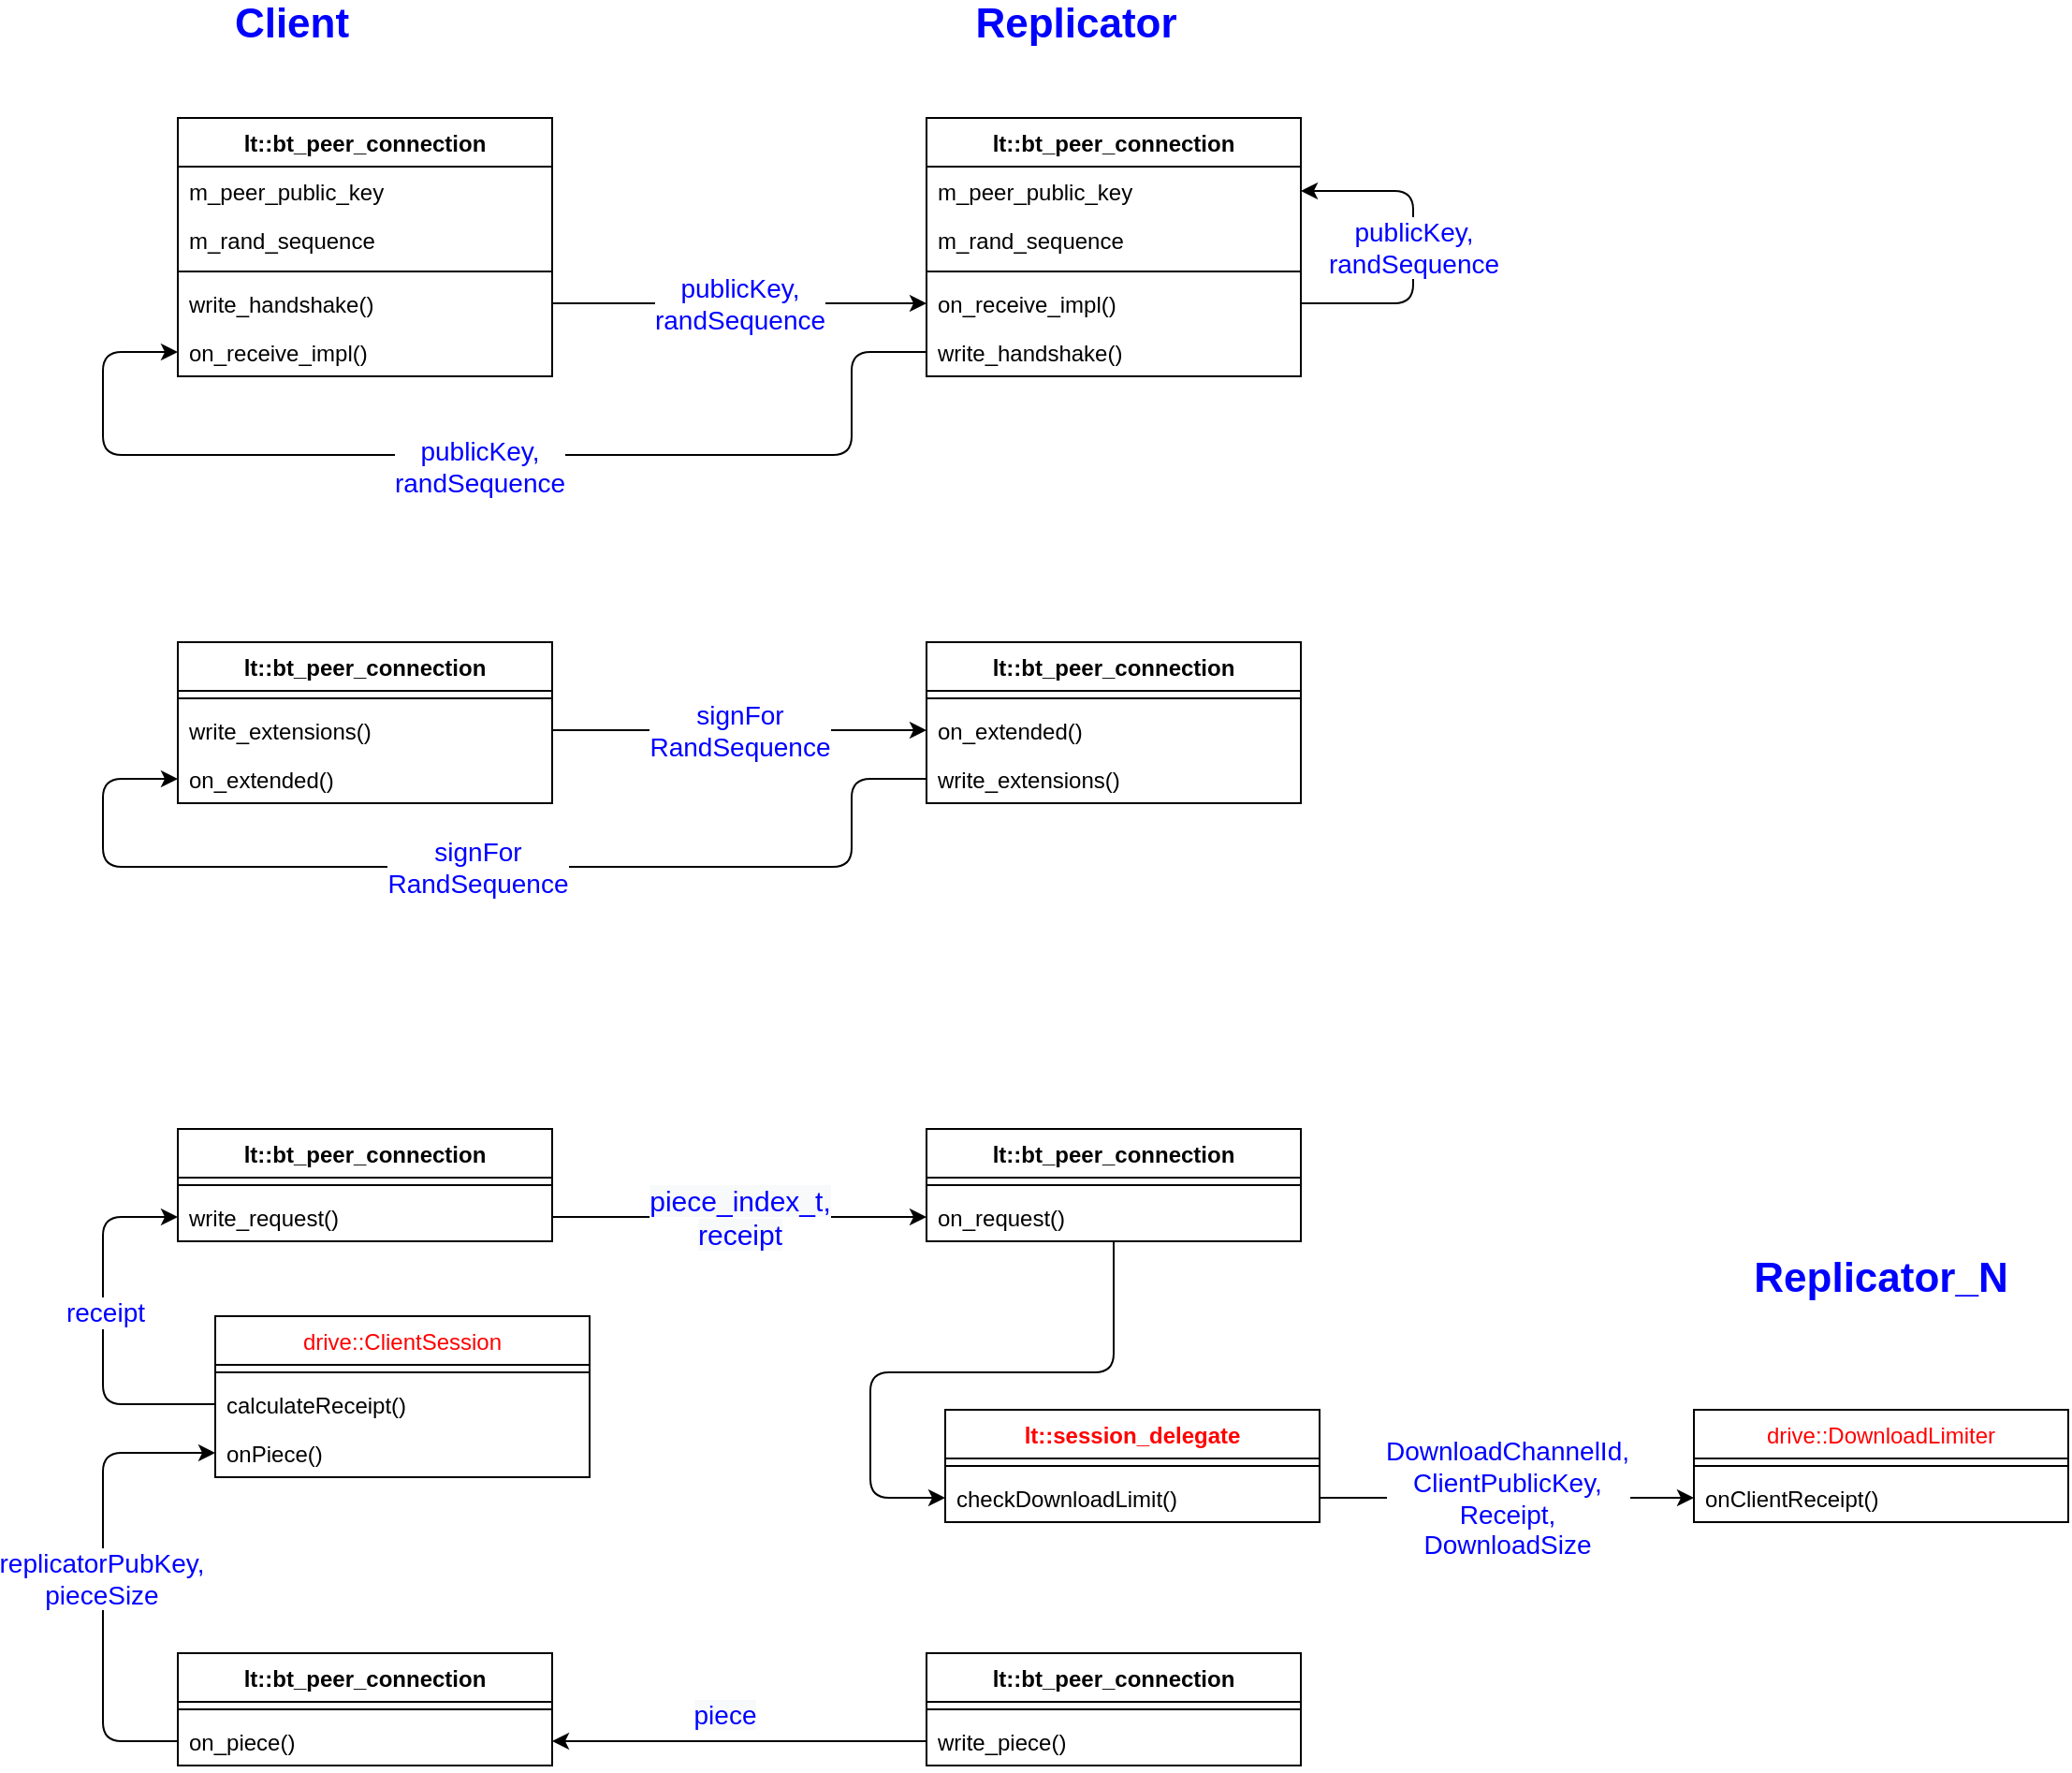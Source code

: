 <mxfile version="14.6.13" type="device"><diagram id="UzTzsxkdvA0FT8zpManC" name="Page-1"><mxGraphModel dx="2148" dy="860" grid="1" gridSize="10" guides="1" tooltips="1" connect="1" arrows="1" fold="1" page="1" pageScale="1" pageWidth="827" pageHeight="1169" math="0" shadow="0"><root><mxCell id="0"/><mxCell id="1" parent="0"/><mxCell id="2CpaCnpPggrnz26LUxoh-11" value="lt::bt_peer_connection" style="swimlane;fontStyle=1;align=center;verticalAlign=top;childLayout=stackLayout;horizontal=1;startSize=26;horizontalStack=0;resizeParent=1;resizeParentMax=0;resizeLast=0;collapsible=1;marginBottom=0;" vertex="1" parent="1"><mxGeometry x="80" y="80" width="200" height="138" as="geometry"/></mxCell><mxCell id="2CpaCnpPggrnz26LUxoh-84" value="m_peer_public_key" style="text;strokeColor=none;fillColor=none;align=left;verticalAlign=top;spacingLeft=4;spacingRight=4;overflow=hidden;rotatable=0;points=[[0,0.5],[1,0.5]];portConstraint=eastwest;" vertex="1" parent="2CpaCnpPggrnz26LUxoh-11"><mxGeometry y="26" width="200" height="26" as="geometry"/></mxCell><mxCell id="2CpaCnpPggrnz26LUxoh-85" value="m_rand_sequence" style="text;strokeColor=none;fillColor=none;align=left;verticalAlign=top;spacingLeft=4;spacingRight=4;overflow=hidden;rotatable=0;points=[[0,0.5],[1,0.5]];portConstraint=eastwest;" vertex="1" parent="2CpaCnpPggrnz26LUxoh-11"><mxGeometry y="52" width="200" height="26" as="geometry"/></mxCell><mxCell id="2CpaCnpPggrnz26LUxoh-13" value="" style="line;strokeWidth=1;fillColor=none;align=left;verticalAlign=middle;spacingTop=-1;spacingLeft=3;spacingRight=3;rotatable=0;labelPosition=right;points=[];portConstraint=eastwest;" vertex="1" parent="2CpaCnpPggrnz26LUxoh-11"><mxGeometry y="78" width="200" height="8" as="geometry"/></mxCell><mxCell id="2CpaCnpPggrnz26LUxoh-25" value="write_handshake()" style="text;strokeColor=none;fillColor=none;align=left;verticalAlign=top;spacingLeft=4;spacingRight=4;overflow=hidden;rotatable=0;points=[[0,0.5],[1,0.5]];portConstraint=eastwest;" vertex="1" parent="2CpaCnpPggrnz26LUxoh-11"><mxGeometry y="86" width="200" height="26" as="geometry"/></mxCell><mxCell id="2CpaCnpPggrnz26LUxoh-83" value="on_receive_impl()" style="text;strokeColor=none;fillColor=none;align=left;verticalAlign=top;spacingLeft=4;spacingRight=4;overflow=hidden;rotatable=0;points=[[0,0.5],[1,0.5]];portConstraint=eastwest;" vertex="1" parent="2CpaCnpPggrnz26LUxoh-11"><mxGeometry y="112" width="200" height="26" as="geometry"/></mxCell><mxCell id="2CpaCnpPggrnz26LUxoh-15" value="lt::bt_peer_connection" style="swimlane;fontStyle=1;align=center;verticalAlign=top;childLayout=stackLayout;horizontal=1;startSize=26;horizontalStack=0;resizeParent=1;resizeParentMax=0;resizeLast=0;collapsible=1;marginBottom=0;" vertex="1" parent="1"><mxGeometry x="480" y="80" width="200" height="138" as="geometry"/></mxCell><mxCell id="2CpaCnpPggrnz26LUxoh-16" value="m_peer_public_key" style="text;strokeColor=none;fillColor=none;align=left;verticalAlign=top;spacingLeft=4;spacingRight=4;overflow=hidden;rotatable=0;points=[[0,0.5],[1,0.5]];portConstraint=eastwest;" vertex="1" parent="2CpaCnpPggrnz26LUxoh-15"><mxGeometry y="26" width="200" height="26" as="geometry"/></mxCell><mxCell id="2CpaCnpPggrnz26LUxoh-78" value="m_rand_sequence" style="text;strokeColor=none;fillColor=none;align=left;verticalAlign=top;spacingLeft=4;spacingRight=4;overflow=hidden;rotatable=0;points=[[0,0.5],[1,0.5]];portConstraint=eastwest;" vertex="1" parent="2CpaCnpPggrnz26LUxoh-15"><mxGeometry y="52" width="200" height="26" as="geometry"/></mxCell><mxCell id="2CpaCnpPggrnz26LUxoh-17" value="" style="line;strokeWidth=1;fillColor=none;align=left;verticalAlign=middle;spacingTop=-1;spacingLeft=3;spacingRight=3;rotatable=0;labelPosition=right;points=[];portConstraint=eastwest;" vertex="1" parent="2CpaCnpPggrnz26LUxoh-15"><mxGeometry y="78" width="200" height="8" as="geometry"/></mxCell><mxCell id="2CpaCnpPggrnz26LUxoh-18" value="on_receive_impl()" style="text;strokeColor=none;fillColor=none;align=left;verticalAlign=top;spacingLeft=4;spacingRight=4;overflow=hidden;rotatable=0;points=[[0,0.5],[1,0.5]];portConstraint=eastwest;" vertex="1" parent="2CpaCnpPggrnz26LUxoh-15"><mxGeometry y="86" width="200" height="26" as="geometry"/></mxCell><mxCell id="2CpaCnpPggrnz26LUxoh-79" value="&lt;span style=&quot;color: rgb(0 , 0 , 255) ; font-family: &amp;#34;helvetica&amp;#34; ; font-size: 14px ; font-style: normal ; font-weight: 400 ; letter-spacing: normal ; text-align: center ; text-indent: 0px ; text-transform: none ; word-spacing: 0px ; background-color: rgb(255 , 255 , 255) ; display: inline ; float: none&quot;&gt;publicKey,&lt;/span&gt;&lt;br style=&quot;color: rgb(0 , 0 , 255) ; font-family: &amp;#34;helvetica&amp;#34; ; font-size: 14px ; font-style: normal ; font-weight: 400 ; letter-spacing: normal ; text-align: center ; text-indent: 0px ; text-transform: none ; word-spacing: 0px&quot;&gt;&lt;span style=&quot;color: rgb(0 , 0 , 255) ; font-family: &amp;#34;helvetica&amp;#34; ; font-size: 14px ; font-style: normal ; font-weight: 400 ; letter-spacing: normal ; text-align: center ; text-indent: 0px ; text-transform: none ; word-spacing: 0px ; background-color: rgb(255 , 255 , 255) ; display: inline ; float: none&quot;&gt;randSequence&lt;/span&gt;" style="endArrow=classic;html=1;fontSize=14;fontColor=#FF0000;exitX=1;exitY=0.5;exitDx=0;exitDy=0;entryX=1;entryY=0.5;entryDx=0;entryDy=0;" edge="1" parent="2CpaCnpPggrnz26LUxoh-15" source="2CpaCnpPggrnz26LUxoh-18" target="2CpaCnpPggrnz26LUxoh-16"><mxGeometry width="50" height="50" relative="1" as="geometry"><mxPoint x="310" y="160" as="sourcePoint"/><mxPoint x="320" y="130" as="targetPoint"/><Array as="points"><mxPoint x="260" y="99"/><mxPoint x="260" y="39"/></Array></mxGeometry></mxCell><mxCell id="2CpaCnpPggrnz26LUxoh-81" value="write_handshake()" style="text;strokeColor=none;fillColor=none;align=left;verticalAlign=top;spacingLeft=4;spacingRight=4;overflow=hidden;rotatable=0;points=[[0,0.5],[1,0.5]];portConstraint=eastwest;" vertex="1" parent="2CpaCnpPggrnz26LUxoh-15"><mxGeometry y="112" width="200" height="26" as="geometry"/></mxCell><mxCell id="2CpaCnpPggrnz26LUxoh-22" value="&lt;b style=&quot;font-size: 22px&quot;&gt;Client&lt;br&gt;&lt;/b&gt;" style="text;html=1;strokeColor=none;fillColor=none;align=center;verticalAlign=middle;whiteSpace=wrap;rounded=0;fontSize=22;fontColor=#0000FF;" vertex="1" parent="1"><mxGeometry x="121" y="20" width="40" height="20" as="geometry"/></mxCell><mxCell id="2CpaCnpPggrnz26LUxoh-23" value="&lt;b style=&quot;font-size: 22px&quot;&gt;Replicator&lt;br&gt;&lt;/b&gt;" style="text;html=1;strokeColor=none;fillColor=none;align=center;verticalAlign=middle;whiteSpace=wrap;rounded=0;fontSize=22;fontColor=#0000FF;" vertex="1" parent="1"><mxGeometry x="540" y="20" width="40" height="20" as="geometry"/></mxCell><mxCell id="2CpaCnpPggrnz26LUxoh-24" value="publicKey,&lt;br&gt;randSequence" style="endArrow=classic;html=1;fontSize=14;exitX=1;exitY=0.5;exitDx=0;exitDy=0;entryX=0;entryY=0.5;entryDx=0;entryDy=0;fontColor=#0000FF;verticalAlign=middle;" edge="1" parent="1" source="2CpaCnpPggrnz26LUxoh-25" target="2CpaCnpPggrnz26LUxoh-18"><mxGeometry width="50" height="50" relative="1" as="geometry"><mxPoint x="290" y="140" as="sourcePoint"/><mxPoint x="340" y="90" as="targetPoint"/><mxPoint as="offset"/></mxGeometry></mxCell><mxCell id="2CpaCnpPggrnz26LUxoh-35" value="lt::bt_peer_connection" style="swimlane;fontStyle=1;align=center;verticalAlign=top;childLayout=stackLayout;horizontal=1;startSize=26;horizontalStack=0;resizeParent=1;resizeParentMax=0;resizeLast=0;collapsible=1;marginBottom=0;" vertex="1" parent="1"><mxGeometry x="480" y="900" width="200" height="60" as="geometry"/></mxCell><mxCell id="2CpaCnpPggrnz26LUxoh-37" value="" style="line;strokeWidth=1;fillColor=none;align=left;verticalAlign=middle;spacingTop=-1;spacingLeft=3;spacingRight=3;rotatable=0;labelPosition=right;points=[];portConstraint=eastwest;" vertex="1" parent="2CpaCnpPggrnz26LUxoh-35"><mxGeometry y="26" width="200" height="8" as="geometry"/></mxCell><mxCell id="2CpaCnpPggrnz26LUxoh-38" value="write_piece()" style="text;strokeColor=none;fillColor=none;align=left;verticalAlign=top;spacingLeft=4;spacingRight=4;overflow=hidden;rotatable=0;points=[[0,0.5],[1,0.5]];portConstraint=eastwest;" vertex="1" parent="2CpaCnpPggrnz26LUxoh-35"><mxGeometry y="34" width="200" height="26" as="geometry"/></mxCell><mxCell id="2CpaCnpPggrnz26LUxoh-40" value="lt::bt_peer_connection" style="swimlane;fontStyle=1;align=center;verticalAlign=top;childLayout=stackLayout;horizontal=1;startSize=26;horizontalStack=0;resizeParent=1;resizeParentMax=0;resizeLast=0;collapsible=1;marginBottom=0;" vertex="1" parent="1"><mxGeometry x="80" y="900" width="200" height="60" as="geometry"/></mxCell><mxCell id="2CpaCnpPggrnz26LUxoh-42" value="" style="line;strokeWidth=1;fillColor=none;align=left;verticalAlign=middle;spacingTop=-1;spacingLeft=3;spacingRight=3;rotatable=0;labelPosition=right;points=[];portConstraint=eastwest;" vertex="1" parent="2CpaCnpPggrnz26LUxoh-40"><mxGeometry y="26" width="200" height="8" as="geometry"/></mxCell><mxCell id="2CpaCnpPggrnz26LUxoh-43" value="on_piece()" style="text;strokeColor=none;fillColor=none;align=left;verticalAlign=top;spacingLeft=4;spacingRight=4;overflow=hidden;rotatable=0;points=[[0,0.5],[1,0.5]];portConstraint=eastwest;" vertex="1" parent="2CpaCnpPggrnz26LUxoh-40"><mxGeometry y="34" width="200" height="26" as="geometry"/></mxCell><mxCell id="2CpaCnpPggrnz26LUxoh-47" value="&lt;span style=&quot;color: rgb(0, 0, 255); font-family: helvetica; font-size: 14px; font-style: normal; font-weight: 400; letter-spacing: normal; text-align: left; text-indent: 0px; text-transform: none; word-spacing: 0px; background-color: rgb(248, 249, 250); display: inline; float: none;&quot;&gt;piece&lt;br style=&quot;font-size: 14px;&quot;&gt;&lt;/span&gt;" style="endArrow=classic;html=1;fontSize=14;exitX=0;exitY=0.5;exitDx=0;exitDy=0;fontColor=#0000FF;verticalAlign=bottom;entryX=1;entryY=0.5;entryDx=0;entryDy=0;" edge="1" parent="1" source="2CpaCnpPggrnz26LUxoh-38" target="2CpaCnpPggrnz26LUxoh-43"><mxGeometry x="0.084" y="-3" width="50" height="50" relative="1" as="geometry"><mxPoint x="260" y="853" as="sourcePoint"/><mxPoint x="250" y="1013" as="targetPoint"/><mxPoint as="offset"/></mxGeometry></mxCell><mxCell id="2CpaCnpPggrnz26LUxoh-48" value="lt::bt_peer_connection" style="swimlane;fontStyle=1;align=center;verticalAlign=top;childLayout=stackLayout;horizontal=1;startSize=26;horizontalStack=0;resizeParent=1;resizeParentMax=0;resizeLast=0;collapsible=1;marginBottom=0;" vertex="1" parent="1"><mxGeometry x="80" y="620" width="200" height="60" as="geometry"/></mxCell><mxCell id="2CpaCnpPggrnz26LUxoh-49" value="" style="line;strokeWidth=1;fillColor=none;align=left;verticalAlign=middle;spacingTop=-1;spacingLeft=3;spacingRight=3;rotatable=0;labelPosition=right;points=[];portConstraint=eastwest;" vertex="1" parent="2CpaCnpPggrnz26LUxoh-48"><mxGeometry y="26" width="200" height="8" as="geometry"/></mxCell><mxCell id="2CpaCnpPggrnz26LUxoh-51" value="write_request()" style="text;strokeColor=none;fillColor=none;align=left;verticalAlign=top;spacingLeft=4;spacingRight=4;overflow=hidden;rotatable=0;points=[[0,0.5],[1,0.5]];portConstraint=eastwest;" vertex="1" parent="2CpaCnpPggrnz26LUxoh-48"><mxGeometry y="34" width="200" height="26" as="geometry"/></mxCell><mxCell id="2CpaCnpPggrnz26LUxoh-52" value="lt::bt_peer_connection" style="swimlane;fontStyle=1;align=center;verticalAlign=top;childLayout=stackLayout;horizontal=1;startSize=26;horizontalStack=0;resizeParent=1;resizeParentMax=0;resizeLast=0;collapsible=1;marginBottom=0;" vertex="1" parent="1"><mxGeometry x="480" y="620" width="200" height="60" as="geometry"/></mxCell><mxCell id="2CpaCnpPggrnz26LUxoh-54" value="" style="line;strokeWidth=1;fillColor=none;align=left;verticalAlign=middle;spacingTop=-1;spacingLeft=3;spacingRight=3;rotatable=0;labelPosition=right;points=[];portConstraint=eastwest;" vertex="1" parent="2CpaCnpPggrnz26LUxoh-52"><mxGeometry y="26" width="200" height="8" as="geometry"/></mxCell><mxCell id="2CpaCnpPggrnz26LUxoh-56" value="on_request()" style="text;strokeColor=none;fillColor=none;align=left;verticalAlign=top;spacingLeft=4;spacingRight=4;overflow=hidden;rotatable=0;points=[[0,0.5],[1,0.5]];portConstraint=eastwest;" vertex="1" parent="2CpaCnpPggrnz26LUxoh-52"><mxGeometry y="34" width="200" height="26" as="geometry"/></mxCell><mxCell id="2CpaCnpPggrnz26LUxoh-57" value="&lt;span style=&quot;color: rgb(0, 0, 255); font-family: helvetica; font-size: 15px; font-style: normal; font-weight: 400; letter-spacing: normal; text-align: left; text-indent: 0px; text-transform: none; word-spacing: 0px; background-color: rgb(248, 249, 250); display: inline; float: none;&quot;&gt;piece_index_t,&lt;br style=&quot;font-size: 15px;&quot;&gt;receipt&lt;/span&gt;" style="endArrow=classic;html=1;fontSize=15;exitX=1;exitY=0.5;exitDx=0;exitDy=0;entryX=0;entryY=0.5;entryDx=0;entryDy=0;fontColor=#0000FF;verticalAlign=middle;" edge="1" parent="1" source="2CpaCnpPggrnz26LUxoh-51" target="2CpaCnpPggrnz26LUxoh-56"><mxGeometry width="50" height="50" relative="1" as="geometry"><mxPoint x="270" y="703" as="sourcePoint"/><mxPoint x="480" y="719" as="targetPoint"/><mxPoint as="offset"/></mxGeometry></mxCell><mxCell id="2CpaCnpPggrnz26LUxoh-58" value="lt::session_delegate" style="swimlane;fontStyle=1;align=center;verticalAlign=top;childLayout=stackLayout;horizontal=1;startSize=26;horizontalStack=0;resizeParent=1;resizeParentMax=0;resizeLast=0;collapsible=1;marginBottom=0;fontColor=#FF0000;" vertex="1" parent="1"><mxGeometry x="490" y="770" width="200" height="60" as="geometry"/></mxCell><mxCell id="2CpaCnpPggrnz26LUxoh-60" value="" style="line;strokeWidth=1;fillColor=none;align=left;verticalAlign=middle;spacingTop=-1;spacingLeft=3;spacingRight=3;rotatable=0;labelPosition=right;points=[];portConstraint=eastwest;" vertex="1" parent="2CpaCnpPggrnz26LUxoh-58"><mxGeometry y="26" width="200" height="8" as="geometry"/></mxCell><mxCell id="2CpaCnpPggrnz26LUxoh-61" value="checkDownloadLimit()" style="text;strokeColor=none;fillColor=none;align=left;verticalAlign=top;spacingLeft=4;spacingRight=4;overflow=hidden;rotatable=0;points=[[0,0.5],[1,0.5]];portConstraint=eastwest;" vertex="1" parent="2CpaCnpPggrnz26LUxoh-58"><mxGeometry y="34" width="200" height="26" as="geometry"/></mxCell><mxCell id="2CpaCnpPggrnz26LUxoh-70" value="drive::DownloadLimiter" style="swimlane;fontStyle=0;align=center;verticalAlign=top;childLayout=stackLayout;horizontal=1;startSize=26;horizontalStack=0;resizeParent=1;resizeParentMax=0;resizeLast=0;collapsible=1;marginBottom=0;fontColor=#FF0000;" vertex="1" parent="1"><mxGeometry x="890" y="770" width="200" height="60" as="geometry"/></mxCell><mxCell id="2CpaCnpPggrnz26LUxoh-72" value="" style="line;strokeWidth=1;fillColor=none;align=left;verticalAlign=middle;spacingTop=-1;spacingLeft=3;spacingRight=3;rotatable=0;labelPosition=right;points=[];portConstraint=eastwest;" vertex="1" parent="2CpaCnpPggrnz26LUxoh-70"><mxGeometry y="26" width="200" height="8" as="geometry"/></mxCell><mxCell id="2CpaCnpPggrnz26LUxoh-73" value="onClientReceipt()" style="text;strokeColor=none;fillColor=none;align=left;verticalAlign=top;spacingLeft=4;spacingRight=4;overflow=hidden;rotatable=0;points=[[0,0.5],[1,0.5]];portConstraint=eastwest;" vertex="1" parent="2CpaCnpPggrnz26LUxoh-70"><mxGeometry y="34" width="200" height="26" as="geometry"/></mxCell><mxCell id="2CpaCnpPggrnz26LUxoh-74" value="&lt;b style=&quot;font-size: 22px&quot;&gt;Replicator_N&lt;br&gt;&lt;/b&gt;" style="text;html=1;strokeColor=none;fillColor=none;align=center;verticalAlign=middle;whiteSpace=wrap;rounded=0;fontSize=22;fontColor=#0000FF;" vertex="1" parent="1"><mxGeometry x="970" y="690" width="40" height="20" as="geometry"/></mxCell><mxCell id="2CpaCnpPggrnz26LUxoh-75" value="" style="endArrow=classic;html=1;fontSize=14;fontColor=#0000FF;entryX=0;entryY=0.5;entryDx=0;entryDy=0;" edge="1" parent="1" source="2CpaCnpPggrnz26LUxoh-56" target="2CpaCnpPggrnz26LUxoh-61"><mxGeometry width="50" height="50" relative="1" as="geometry"><mxPoint x="560" y="770" as="sourcePoint"/><mxPoint x="440" y="890" as="targetPoint"/><Array as="points"><mxPoint x="580" y="750"/><mxPoint x="450" y="750"/><mxPoint x="450" y="817"/></Array></mxGeometry></mxCell><mxCell id="2CpaCnpPggrnz26LUxoh-76" value="DownloadChannelId,&lt;br&gt;ClientPublicKey,&lt;br&gt;Receipt,&lt;br&gt;DownloadSize" style="endArrow=classic;html=1;fontSize=14;fontColor=#0000FF;exitX=1;exitY=0.5;exitDx=0;exitDy=0;entryX=0;entryY=0.5;entryDx=0;entryDy=0;" edge="1" parent="1" source="2CpaCnpPggrnz26LUxoh-61" target="2CpaCnpPggrnz26LUxoh-73"><mxGeometry width="50" height="50" relative="1" as="geometry"><mxPoint x="740" y="830" as="sourcePoint"/><mxPoint x="790" y="780" as="targetPoint"/></mxGeometry></mxCell><mxCell id="2CpaCnpPggrnz26LUxoh-82" value="publicKey,&lt;br&gt;randSequence" style="endArrow=classic;html=1;fontSize=14;fontColor=#0000FF;verticalAlign=middle;exitX=0;exitY=0.5;exitDx=0;exitDy=0;entryX=0;entryY=0.5;entryDx=0;entryDy=0;" edge="1" parent="1" source="2CpaCnpPggrnz26LUxoh-81" target="2CpaCnpPggrnz26LUxoh-83"><mxGeometry x="-0.003" y="6" width="50" height="50" relative="1" as="geometry"><mxPoint x="290" y="260" as="sourcePoint"/><mxPoint x="20" y="130" as="targetPoint"/><mxPoint as="offset"/><Array as="points"><mxPoint x="440" y="205"/><mxPoint x="440" y="260"/><mxPoint x="40" y="260"/><mxPoint x="40" y="205"/></Array></mxGeometry></mxCell><mxCell id="2CpaCnpPggrnz26LUxoh-86" value="lt::bt_peer_connection" style="swimlane;fontStyle=1;align=center;verticalAlign=top;childLayout=stackLayout;horizontal=1;startSize=26;horizontalStack=0;resizeParent=1;resizeParentMax=0;resizeLast=0;collapsible=1;marginBottom=0;" vertex="1" parent="1"><mxGeometry x="80" y="360" width="200" height="86" as="geometry"/></mxCell><mxCell id="2CpaCnpPggrnz26LUxoh-89" value="" style="line;strokeWidth=1;fillColor=none;align=left;verticalAlign=middle;spacingTop=-1;spacingLeft=3;spacingRight=3;rotatable=0;labelPosition=right;points=[];portConstraint=eastwest;" vertex="1" parent="2CpaCnpPggrnz26LUxoh-86"><mxGeometry y="26" width="200" height="8" as="geometry"/></mxCell><mxCell id="2CpaCnpPggrnz26LUxoh-90" value="write_extensions()" style="text;strokeColor=none;fillColor=none;align=left;verticalAlign=top;spacingLeft=4;spacingRight=4;overflow=hidden;rotatable=0;points=[[0,0.5],[1,0.5]];portConstraint=eastwest;" vertex="1" parent="2CpaCnpPggrnz26LUxoh-86"><mxGeometry y="34" width="200" height="26" as="geometry"/></mxCell><mxCell id="2CpaCnpPggrnz26LUxoh-91" value="on_extended()" style="text;strokeColor=none;fillColor=none;align=left;verticalAlign=top;spacingLeft=4;spacingRight=4;overflow=hidden;rotatable=0;points=[[0,0.5],[1,0.5]];portConstraint=eastwest;" vertex="1" parent="2CpaCnpPggrnz26LUxoh-86"><mxGeometry y="60" width="200" height="26" as="geometry"/></mxCell><mxCell id="2CpaCnpPggrnz26LUxoh-92" value="lt::bt_peer_connection" style="swimlane;fontStyle=1;align=center;verticalAlign=top;childLayout=stackLayout;horizontal=1;startSize=26;horizontalStack=0;resizeParent=1;resizeParentMax=0;resizeLast=0;collapsible=1;marginBottom=0;" vertex="1" parent="1"><mxGeometry x="480" y="360" width="200" height="86" as="geometry"/></mxCell><mxCell id="2CpaCnpPggrnz26LUxoh-95" value="" style="line;strokeWidth=1;fillColor=none;align=left;verticalAlign=middle;spacingTop=-1;spacingLeft=3;spacingRight=3;rotatable=0;labelPosition=right;points=[];portConstraint=eastwest;" vertex="1" parent="2CpaCnpPggrnz26LUxoh-92"><mxGeometry y="26" width="200" height="8" as="geometry"/></mxCell><mxCell id="2CpaCnpPggrnz26LUxoh-96" value="on_extended()" style="text;strokeColor=none;fillColor=none;align=left;verticalAlign=top;spacingLeft=4;spacingRight=4;overflow=hidden;rotatable=0;points=[[0,0.5],[1,0.5]];portConstraint=eastwest;" vertex="1" parent="2CpaCnpPggrnz26LUxoh-92"><mxGeometry y="34" width="200" height="26" as="geometry"/></mxCell><mxCell id="2CpaCnpPggrnz26LUxoh-98" value="write_extensions()" style="text;strokeColor=none;fillColor=none;align=left;verticalAlign=top;spacingLeft=4;spacingRight=4;overflow=hidden;rotatable=0;points=[[0,0.5],[1,0.5]];portConstraint=eastwest;" vertex="1" parent="2CpaCnpPggrnz26LUxoh-92"><mxGeometry y="60" width="200" height="26" as="geometry"/></mxCell><mxCell id="2CpaCnpPggrnz26LUxoh-99" value="signFor&lt;br&gt;RandSequence" style="endArrow=classic;html=1;fontSize=14;exitX=1;exitY=0.5;exitDx=0;exitDy=0;entryX=0;entryY=0.5;entryDx=0;entryDy=0;fontColor=#0000FF;verticalAlign=middle;" edge="1" parent="1" source="2CpaCnpPggrnz26LUxoh-90" target="2CpaCnpPggrnz26LUxoh-96"><mxGeometry width="50" height="50" relative="1" as="geometry"><mxPoint x="290" y="420" as="sourcePoint"/><mxPoint x="340" y="370" as="targetPoint"/><mxPoint as="offset"/></mxGeometry></mxCell><mxCell id="2CpaCnpPggrnz26LUxoh-100" value="signFor&lt;br&gt;RandSequence" style="endArrow=classic;html=1;fontSize=14;fontColor=#0000FF;verticalAlign=middle;exitX=0;exitY=0.5;exitDx=0;exitDy=0;entryX=0;entryY=0.5;entryDx=0;entryDy=0;" edge="1" parent="1" source="2CpaCnpPggrnz26LUxoh-98" target="2CpaCnpPggrnz26LUxoh-91"><mxGeometry width="50" height="50" relative="1" as="geometry"><mxPoint x="290" y="540" as="sourcePoint"/><mxPoint x="20" y="410" as="targetPoint"/><mxPoint as="offset"/><Array as="points"><mxPoint x="440" y="433"/><mxPoint x="440" y="480"/><mxPoint x="40" y="480"/><mxPoint x="40" y="433"/></Array></mxGeometry></mxCell><mxCell id="2CpaCnpPggrnz26LUxoh-101" value="drive::ClientSession" style="swimlane;fontStyle=0;align=center;verticalAlign=top;childLayout=stackLayout;horizontal=1;startSize=26;horizontalStack=0;resizeParent=1;resizeParentMax=0;resizeLast=0;collapsible=1;marginBottom=0;fontColor=#FF0000;" vertex="1" parent="1"><mxGeometry x="100" y="720" width="200" height="86" as="geometry"/></mxCell><mxCell id="2CpaCnpPggrnz26LUxoh-102" value="" style="line;strokeWidth=1;fillColor=none;align=left;verticalAlign=middle;spacingTop=-1;spacingLeft=3;spacingRight=3;rotatable=0;labelPosition=right;points=[];portConstraint=eastwest;" vertex="1" parent="2CpaCnpPggrnz26LUxoh-101"><mxGeometry y="26" width="200" height="8" as="geometry"/></mxCell><mxCell id="2CpaCnpPggrnz26LUxoh-103" value="calculateReceipt()" style="text;strokeColor=none;fillColor=none;align=left;verticalAlign=top;spacingLeft=4;spacingRight=4;overflow=hidden;rotatable=0;points=[[0,0.5],[1,0.5]];portConstraint=eastwest;" vertex="1" parent="2CpaCnpPggrnz26LUxoh-101"><mxGeometry y="34" width="200" height="26" as="geometry"/></mxCell><mxCell id="2CpaCnpPggrnz26LUxoh-106" value="onPiece()" style="text;strokeColor=none;fillColor=none;align=left;verticalAlign=top;spacingLeft=4;spacingRight=4;overflow=hidden;rotatable=0;points=[[0,0.5],[1,0.5]];portConstraint=eastwest;" vertex="1" parent="2CpaCnpPggrnz26LUxoh-101"><mxGeometry y="60" width="200" height="26" as="geometry"/></mxCell><mxCell id="2CpaCnpPggrnz26LUxoh-104" value="" style="endArrow=classic;html=1;fontSize=14;fontColor=#FF0000;exitX=0;exitY=0.5;exitDx=0;exitDy=0;entryX=0;entryY=0.5;entryDx=0;entryDy=0;" edge="1" parent="1" source="2CpaCnpPggrnz26LUxoh-103" target="2CpaCnpPggrnz26LUxoh-51"><mxGeometry width="50" height="50" relative="1" as="geometry"><mxPoint x="20" y="760" as="sourcePoint"/><mxPoint x="70" y="710" as="targetPoint"/><Array as="points"><mxPoint x="40" y="767"/><mxPoint x="40" y="667"/></Array></mxGeometry></mxCell><mxCell id="2CpaCnpPggrnz26LUxoh-105" value="receipt" style="edgeLabel;html=1;align=center;verticalAlign=middle;resizable=0;points=[];fontSize=14;fontColor=#0000FF;" vertex="1" connectable="0" parent="2CpaCnpPggrnz26LUxoh-104"><mxGeometry x="0.095" y="-1" relative="1" as="geometry"><mxPoint as="offset"/></mxGeometry></mxCell><mxCell id="2CpaCnpPggrnz26LUxoh-107" value="" style="endArrow=classic;html=1;fontSize=14;fontColor=#0000FF;entryX=0;entryY=0.5;entryDx=0;entryDy=0;exitX=0;exitY=0.5;exitDx=0;exitDy=0;" edge="1" parent="1" source="2CpaCnpPggrnz26LUxoh-43" target="2CpaCnpPggrnz26LUxoh-106"><mxGeometry width="50" height="50" relative="1" as="geometry"><mxPoint x="40" y="1060" as="sourcePoint"/><mxPoint x="80" y="840" as="targetPoint"/><Array as="points"><mxPoint x="40" y="947"/><mxPoint x="40" y="793"/></Array></mxGeometry></mxCell><mxCell id="2CpaCnpPggrnz26LUxoh-108" value="replicatorPubKey,&lt;br&gt;pieceSize" style="edgeLabel;html=1;align=center;verticalAlign=middle;resizable=0;points=[];fontSize=14;fontColor=#0000FF;" vertex="1" connectable="0" parent="2CpaCnpPggrnz26LUxoh-107"><mxGeometry y="1" relative="1" as="geometry"><mxPoint as="offset"/></mxGeometry></mxCell></root></mxGraphModel></diagram></mxfile>
